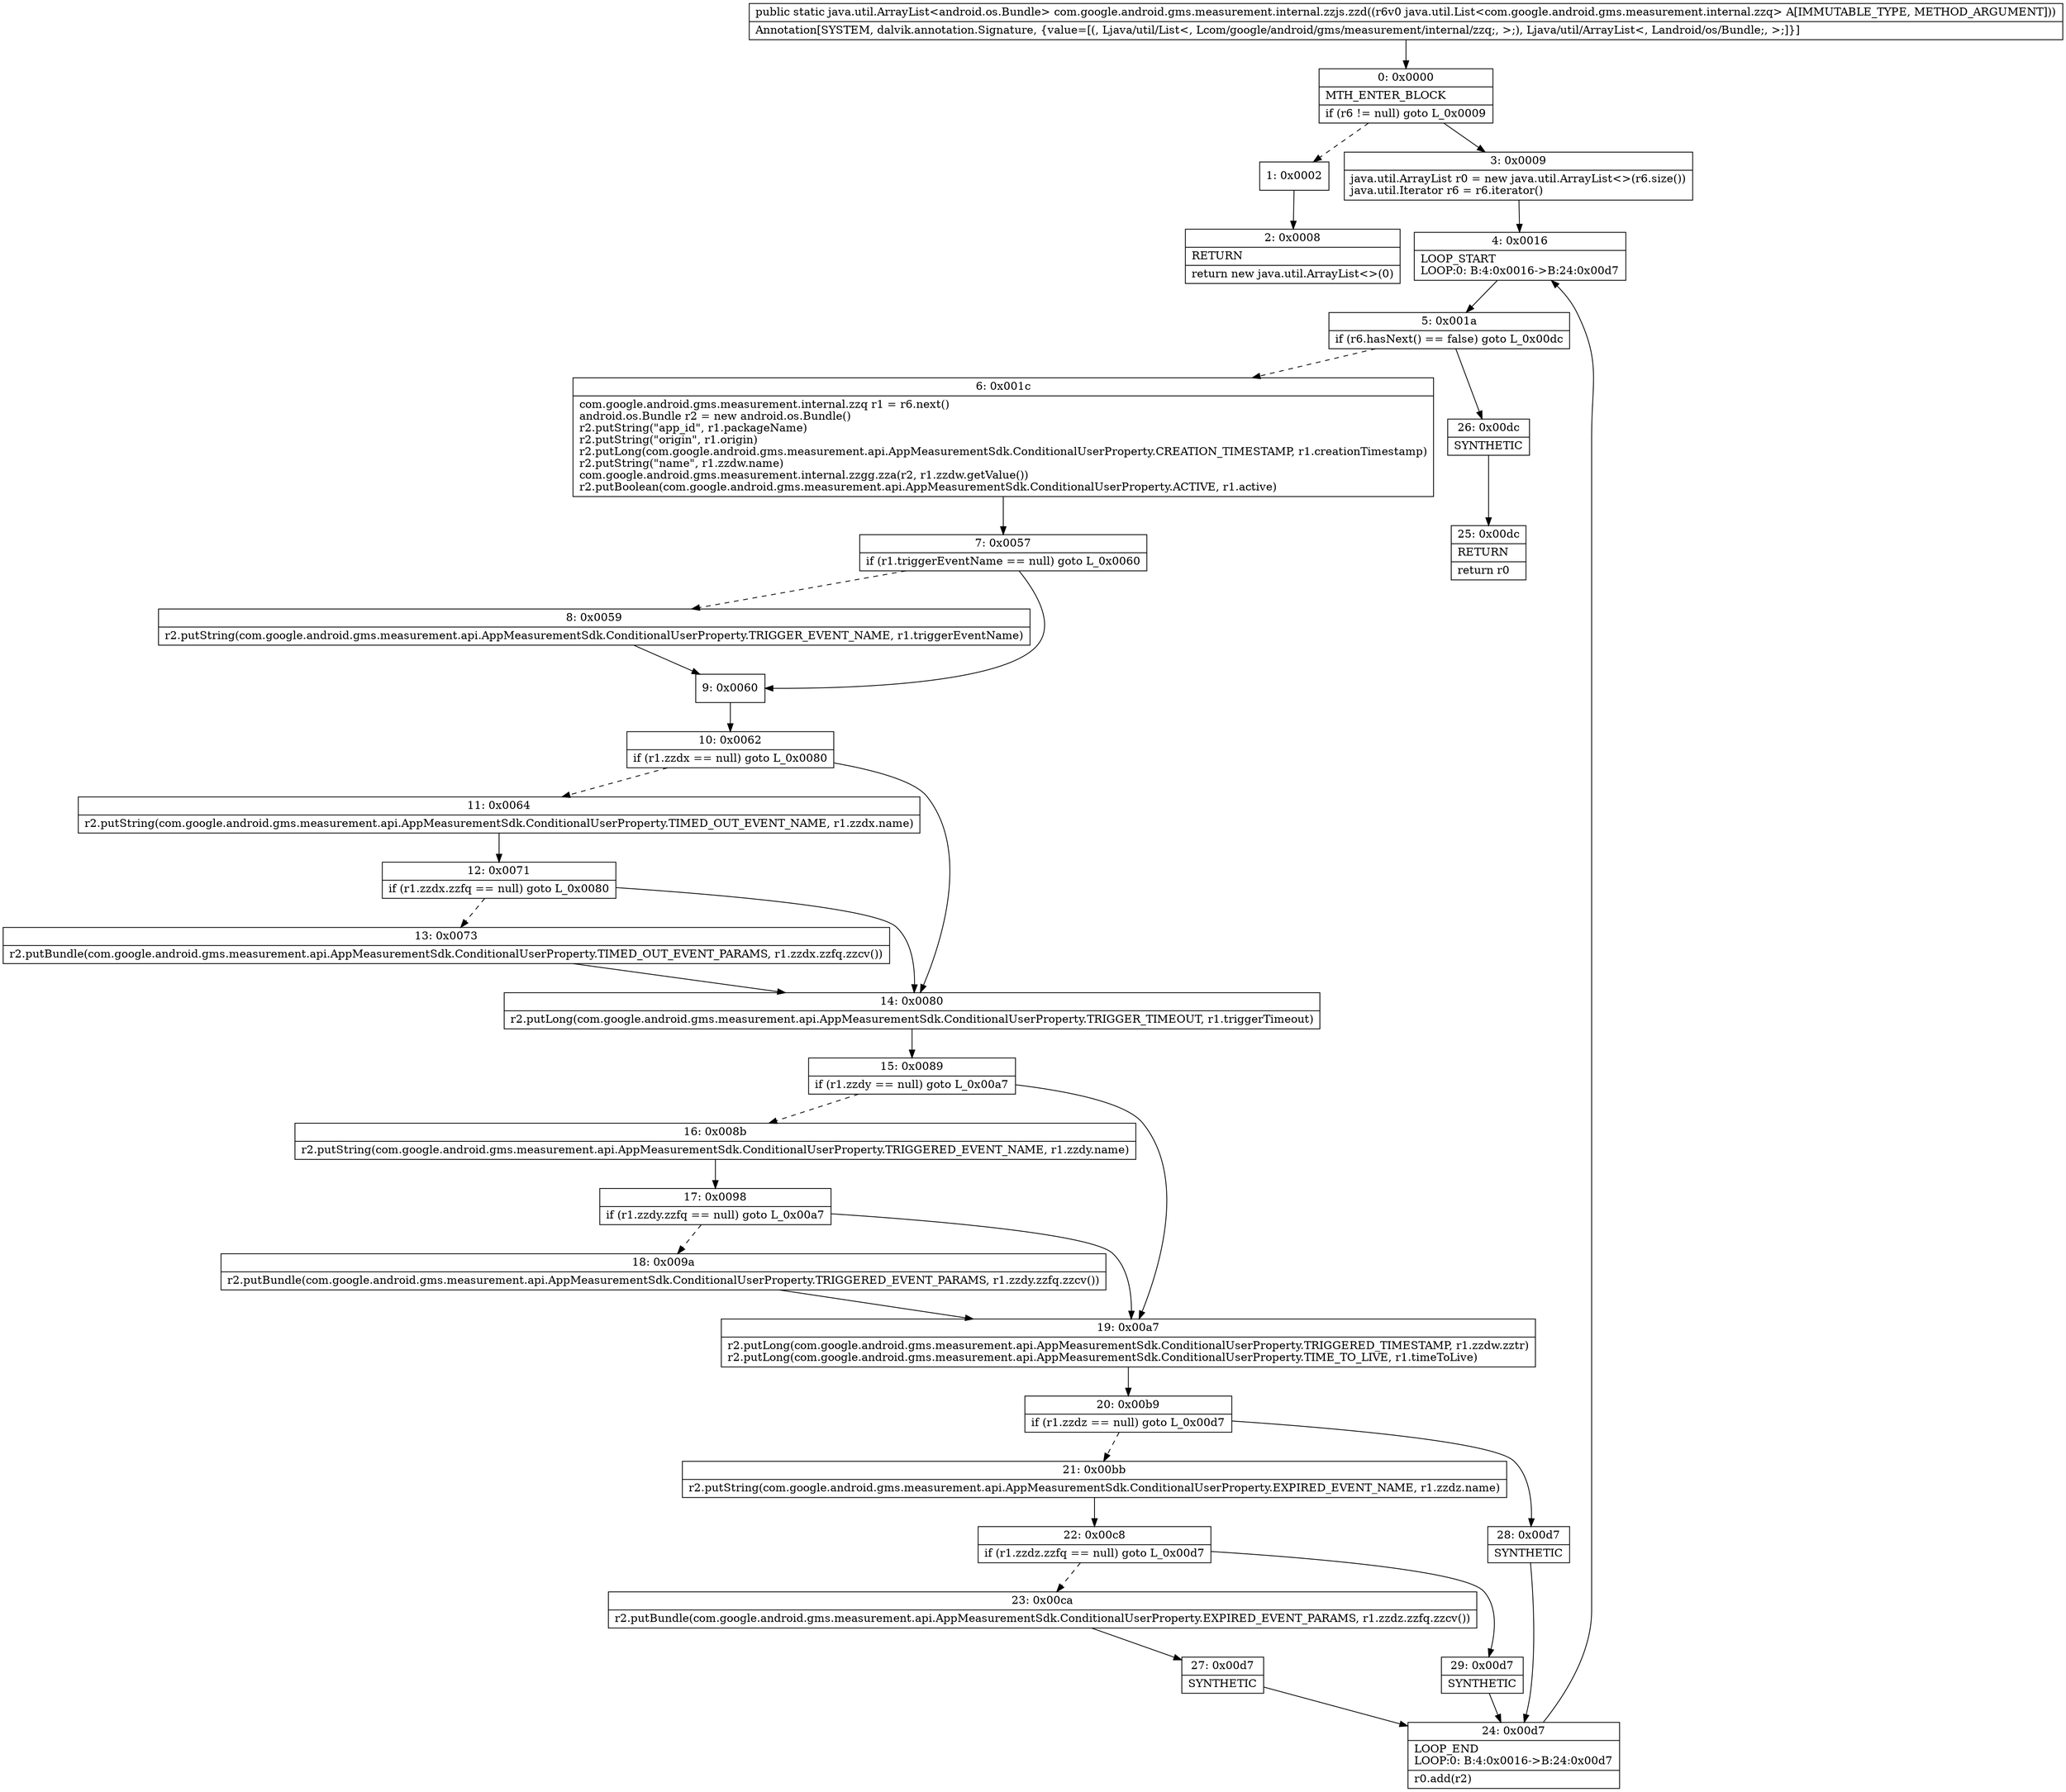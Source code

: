 digraph "CFG forcom.google.android.gms.measurement.internal.zzjs.zzd(Ljava\/util\/List;)Ljava\/util\/ArrayList;" {
Node_0 [shape=record,label="{0\:\ 0x0000|MTH_ENTER_BLOCK\l|if (r6 != null) goto L_0x0009\l}"];
Node_1 [shape=record,label="{1\:\ 0x0002}"];
Node_2 [shape=record,label="{2\:\ 0x0008|RETURN\l|return new java.util.ArrayList\<\>(0)\l}"];
Node_3 [shape=record,label="{3\:\ 0x0009|java.util.ArrayList r0 = new java.util.ArrayList\<\>(r6.size())\ljava.util.Iterator r6 = r6.iterator()\l}"];
Node_4 [shape=record,label="{4\:\ 0x0016|LOOP_START\lLOOP:0: B:4:0x0016\-\>B:24:0x00d7\l}"];
Node_5 [shape=record,label="{5\:\ 0x001a|if (r6.hasNext() == false) goto L_0x00dc\l}"];
Node_6 [shape=record,label="{6\:\ 0x001c|com.google.android.gms.measurement.internal.zzq r1 = r6.next()\landroid.os.Bundle r2 = new android.os.Bundle()\lr2.putString(\"app_id\", r1.packageName)\lr2.putString(\"origin\", r1.origin)\lr2.putLong(com.google.android.gms.measurement.api.AppMeasurementSdk.ConditionalUserProperty.CREATION_TIMESTAMP, r1.creationTimestamp)\lr2.putString(\"name\", r1.zzdw.name)\lcom.google.android.gms.measurement.internal.zzgg.zza(r2, r1.zzdw.getValue())\lr2.putBoolean(com.google.android.gms.measurement.api.AppMeasurementSdk.ConditionalUserProperty.ACTIVE, r1.active)\l}"];
Node_7 [shape=record,label="{7\:\ 0x0057|if (r1.triggerEventName == null) goto L_0x0060\l}"];
Node_8 [shape=record,label="{8\:\ 0x0059|r2.putString(com.google.android.gms.measurement.api.AppMeasurementSdk.ConditionalUserProperty.TRIGGER_EVENT_NAME, r1.triggerEventName)\l}"];
Node_9 [shape=record,label="{9\:\ 0x0060}"];
Node_10 [shape=record,label="{10\:\ 0x0062|if (r1.zzdx == null) goto L_0x0080\l}"];
Node_11 [shape=record,label="{11\:\ 0x0064|r2.putString(com.google.android.gms.measurement.api.AppMeasurementSdk.ConditionalUserProperty.TIMED_OUT_EVENT_NAME, r1.zzdx.name)\l}"];
Node_12 [shape=record,label="{12\:\ 0x0071|if (r1.zzdx.zzfq == null) goto L_0x0080\l}"];
Node_13 [shape=record,label="{13\:\ 0x0073|r2.putBundle(com.google.android.gms.measurement.api.AppMeasurementSdk.ConditionalUserProperty.TIMED_OUT_EVENT_PARAMS, r1.zzdx.zzfq.zzcv())\l}"];
Node_14 [shape=record,label="{14\:\ 0x0080|r2.putLong(com.google.android.gms.measurement.api.AppMeasurementSdk.ConditionalUserProperty.TRIGGER_TIMEOUT, r1.triggerTimeout)\l}"];
Node_15 [shape=record,label="{15\:\ 0x0089|if (r1.zzdy == null) goto L_0x00a7\l}"];
Node_16 [shape=record,label="{16\:\ 0x008b|r2.putString(com.google.android.gms.measurement.api.AppMeasurementSdk.ConditionalUserProperty.TRIGGERED_EVENT_NAME, r1.zzdy.name)\l}"];
Node_17 [shape=record,label="{17\:\ 0x0098|if (r1.zzdy.zzfq == null) goto L_0x00a7\l}"];
Node_18 [shape=record,label="{18\:\ 0x009a|r2.putBundle(com.google.android.gms.measurement.api.AppMeasurementSdk.ConditionalUserProperty.TRIGGERED_EVENT_PARAMS, r1.zzdy.zzfq.zzcv())\l}"];
Node_19 [shape=record,label="{19\:\ 0x00a7|r2.putLong(com.google.android.gms.measurement.api.AppMeasurementSdk.ConditionalUserProperty.TRIGGERED_TIMESTAMP, r1.zzdw.zztr)\lr2.putLong(com.google.android.gms.measurement.api.AppMeasurementSdk.ConditionalUserProperty.TIME_TO_LIVE, r1.timeToLive)\l}"];
Node_20 [shape=record,label="{20\:\ 0x00b9|if (r1.zzdz == null) goto L_0x00d7\l}"];
Node_21 [shape=record,label="{21\:\ 0x00bb|r2.putString(com.google.android.gms.measurement.api.AppMeasurementSdk.ConditionalUserProperty.EXPIRED_EVENT_NAME, r1.zzdz.name)\l}"];
Node_22 [shape=record,label="{22\:\ 0x00c8|if (r1.zzdz.zzfq == null) goto L_0x00d7\l}"];
Node_23 [shape=record,label="{23\:\ 0x00ca|r2.putBundle(com.google.android.gms.measurement.api.AppMeasurementSdk.ConditionalUserProperty.EXPIRED_EVENT_PARAMS, r1.zzdz.zzfq.zzcv())\l}"];
Node_24 [shape=record,label="{24\:\ 0x00d7|LOOP_END\lLOOP:0: B:4:0x0016\-\>B:24:0x00d7\l|r0.add(r2)\l}"];
Node_25 [shape=record,label="{25\:\ 0x00dc|RETURN\l|return r0\l}"];
Node_26 [shape=record,label="{26\:\ 0x00dc|SYNTHETIC\l}"];
Node_27 [shape=record,label="{27\:\ 0x00d7|SYNTHETIC\l}"];
Node_28 [shape=record,label="{28\:\ 0x00d7|SYNTHETIC\l}"];
Node_29 [shape=record,label="{29\:\ 0x00d7|SYNTHETIC\l}"];
MethodNode[shape=record,label="{public static java.util.ArrayList\<android.os.Bundle\> com.google.android.gms.measurement.internal.zzjs.zzd((r6v0 java.util.List\<com.google.android.gms.measurement.internal.zzq\> A[IMMUTABLE_TYPE, METHOD_ARGUMENT]))  | Annotation[SYSTEM, dalvik.annotation.Signature, \{value=[(, Ljava\/util\/List\<, Lcom\/google\/android\/gms\/measurement\/internal\/zzq;, \>;), Ljava\/util\/ArrayList\<, Landroid\/os\/Bundle;, \>;]\}]\l}"];
MethodNode -> Node_0;
Node_0 -> Node_1[style=dashed];
Node_0 -> Node_3;
Node_1 -> Node_2;
Node_3 -> Node_4;
Node_4 -> Node_5;
Node_5 -> Node_6[style=dashed];
Node_5 -> Node_26;
Node_6 -> Node_7;
Node_7 -> Node_8[style=dashed];
Node_7 -> Node_9;
Node_8 -> Node_9;
Node_9 -> Node_10;
Node_10 -> Node_11[style=dashed];
Node_10 -> Node_14;
Node_11 -> Node_12;
Node_12 -> Node_13[style=dashed];
Node_12 -> Node_14;
Node_13 -> Node_14;
Node_14 -> Node_15;
Node_15 -> Node_16[style=dashed];
Node_15 -> Node_19;
Node_16 -> Node_17;
Node_17 -> Node_18[style=dashed];
Node_17 -> Node_19;
Node_18 -> Node_19;
Node_19 -> Node_20;
Node_20 -> Node_21[style=dashed];
Node_20 -> Node_28;
Node_21 -> Node_22;
Node_22 -> Node_23[style=dashed];
Node_22 -> Node_29;
Node_23 -> Node_27;
Node_24 -> Node_4;
Node_26 -> Node_25;
Node_27 -> Node_24;
Node_28 -> Node_24;
Node_29 -> Node_24;
}


